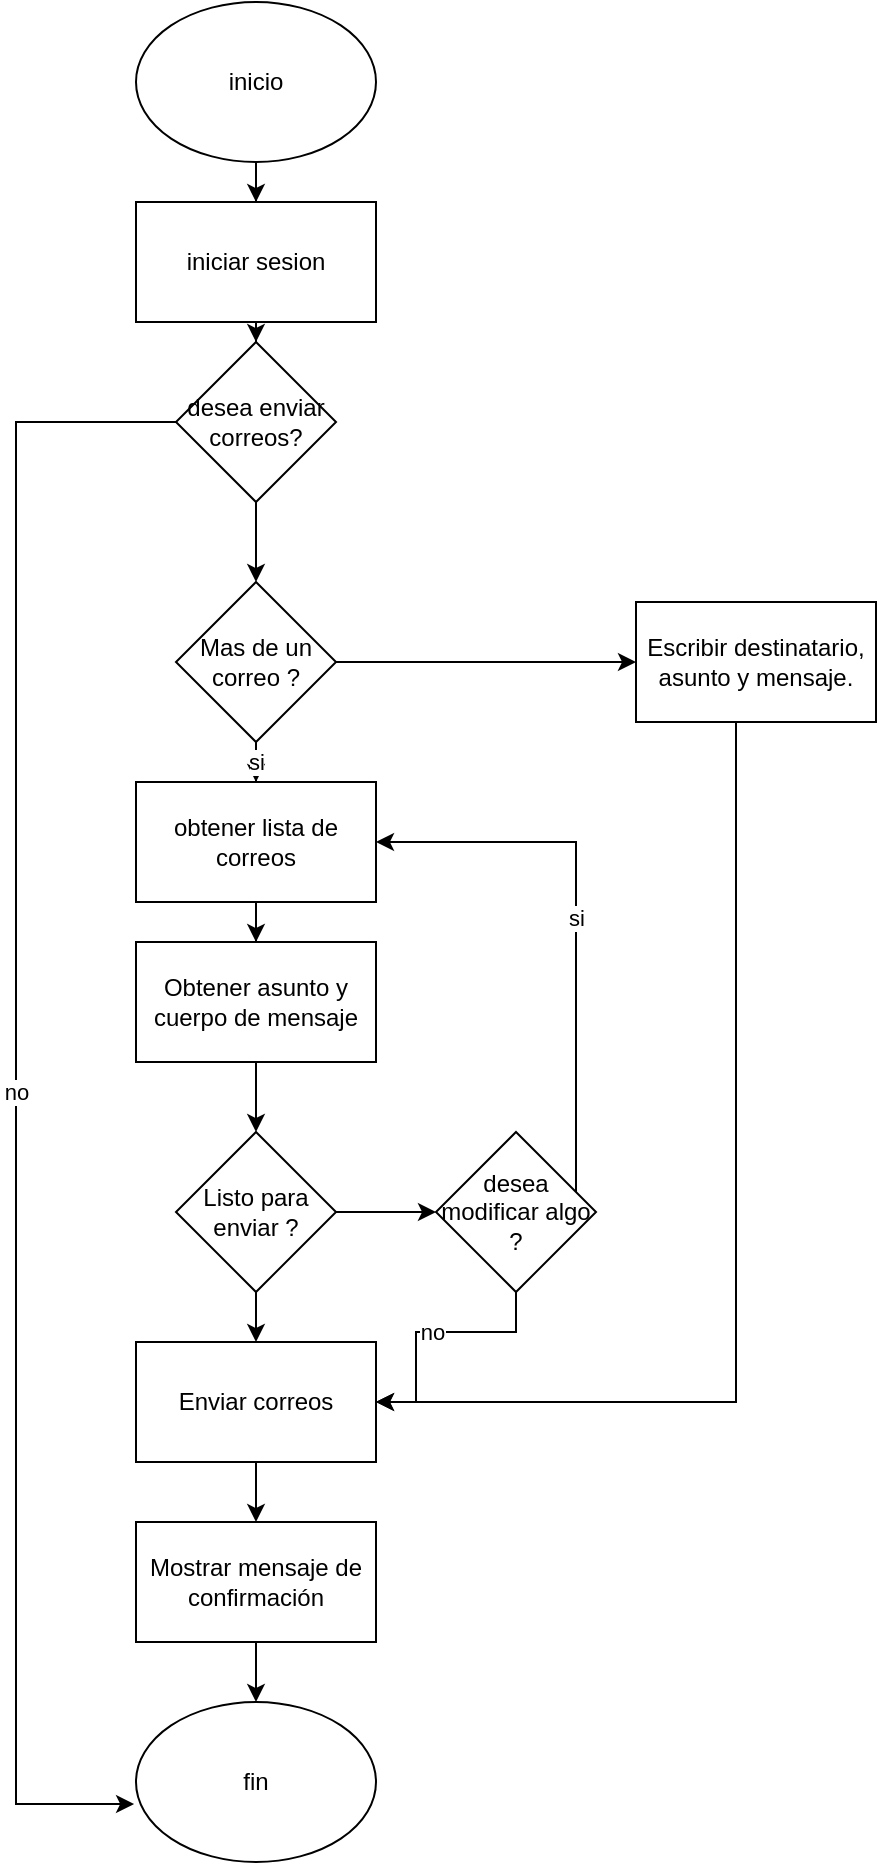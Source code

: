 <mxfile version="14.8.3" type="device"><diagram id="C5RBs43oDa-KdzZeNtuy" name="Page-1"><mxGraphModel dx="460" dy="779" grid="1" gridSize="10" guides="1" tooltips="1" connect="1" arrows="1" fold="1" page="1" pageScale="1" pageWidth="827" pageHeight="1169" math="0" shadow="0"><root><mxCell id="WIyWlLk6GJQsqaUBKTNV-0"/><mxCell id="WIyWlLk6GJQsqaUBKTNV-1" parent="WIyWlLk6GJQsqaUBKTNV-0"/><mxCell id="h1io0nBD2IPHWXIG2Wd4-1" style="edgeStyle=orthogonalEdgeStyle;rounded=0;orthogonalLoop=1;jettySize=auto;html=1;" edge="1" parent="WIyWlLk6GJQsqaUBKTNV-1" source="h1io0nBD2IPHWXIG2Wd4-0" target="h1io0nBD2IPHWXIG2Wd4-2"><mxGeometry relative="1" as="geometry"><mxPoint x="240" y="150" as="targetPoint"/></mxGeometry></mxCell><mxCell id="h1io0nBD2IPHWXIG2Wd4-0" value="inicio" style="ellipse;whiteSpace=wrap;html=1;" vertex="1" parent="WIyWlLk6GJQsqaUBKTNV-1"><mxGeometry x="180" y="20" width="120" height="80" as="geometry"/></mxCell><mxCell id="h1io0nBD2IPHWXIG2Wd4-3" style="edgeStyle=orthogonalEdgeStyle;rounded=0;orthogonalLoop=1;jettySize=auto;html=1;" edge="1" parent="WIyWlLk6GJQsqaUBKTNV-1" source="h1io0nBD2IPHWXIG2Wd4-2" target="h1io0nBD2IPHWXIG2Wd4-4"><mxGeometry relative="1" as="geometry"><mxPoint x="240" y="230" as="targetPoint"/></mxGeometry></mxCell><mxCell id="h1io0nBD2IPHWXIG2Wd4-2" value="iniciar sesion" style="rounded=0;whiteSpace=wrap;html=1;" vertex="1" parent="WIyWlLk6GJQsqaUBKTNV-1"><mxGeometry x="180" y="120" width="120" height="60" as="geometry"/></mxCell><mxCell id="h1io0nBD2IPHWXIG2Wd4-5" style="edgeStyle=orthogonalEdgeStyle;rounded=0;orthogonalLoop=1;jettySize=auto;html=1;" edge="1" parent="WIyWlLk6GJQsqaUBKTNV-1" source="h1io0nBD2IPHWXIG2Wd4-4" target="h1io0nBD2IPHWXIG2Wd4-6"><mxGeometry relative="1" as="geometry"><mxPoint x="240" y="330" as="targetPoint"/></mxGeometry></mxCell><mxCell id="h1io0nBD2IPHWXIG2Wd4-26" value="no" style="edgeStyle=orthogonalEdgeStyle;rounded=0;orthogonalLoop=1;jettySize=auto;html=1;entryX=-0.008;entryY=0.638;entryDx=0;entryDy=0;entryPerimeter=0;" edge="1" parent="WIyWlLk6GJQsqaUBKTNV-1" source="h1io0nBD2IPHWXIG2Wd4-4" target="h1io0nBD2IPHWXIG2Wd4-20"><mxGeometry relative="1" as="geometry"><Array as="points"><mxPoint x="120" y="230"/><mxPoint x="120" y="921"/></Array></mxGeometry></mxCell><mxCell id="h1io0nBD2IPHWXIG2Wd4-4" value="desea enviar correos?" style="rhombus;whiteSpace=wrap;html=1;" vertex="1" parent="WIyWlLk6GJQsqaUBKTNV-1"><mxGeometry x="200" y="190" width="80" height="80" as="geometry"/></mxCell><mxCell id="h1io0nBD2IPHWXIG2Wd4-7" value="si" style="edgeStyle=orthogonalEdgeStyle;rounded=0;orthogonalLoop=1;jettySize=auto;html=1;" edge="1" parent="WIyWlLk6GJQsqaUBKTNV-1" source="h1io0nBD2IPHWXIG2Wd4-6" target="h1io0nBD2IPHWXIG2Wd4-8"><mxGeometry relative="1" as="geometry"><mxPoint x="240" y="440" as="targetPoint"/></mxGeometry></mxCell><mxCell id="h1io0nBD2IPHWXIG2Wd4-23" style="edgeStyle=orthogonalEdgeStyle;rounded=0;orthogonalLoop=1;jettySize=auto;html=1;" edge="1" parent="WIyWlLk6GJQsqaUBKTNV-1" source="h1io0nBD2IPHWXIG2Wd4-6" target="h1io0nBD2IPHWXIG2Wd4-24"><mxGeometry relative="1" as="geometry"><mxPoint x="450" y="350" as="targetPoint"/></mxGeometry></mxCell><mxCell id="h1io0nBD2IPHWXIG2Wd4-6" value="Mas de un correo ? " style="rhombus;whiteSpace=wrap;html=1;" vertex="1" parent="WIyWlLk6GJQsqaUBKTNV-1"><mxGeometry x="200" y="310" width="80" height="80" as="geometry"/></mxCell><mxCell id="h1io0nBD2IPHWXIG2Wd4-9" style="edgeStyle=orthogonalEdgeStyle;rounded=0;orthogonalLoop=1;jettySize=auto;html=1;" edge="1" parent="WIyWlLk6GJQsqaUBKTNV-1" source="h1io0nBD2IPHWXIG2Wd4-8" target="h1io0nBD2IPHWXIG2Wd4-10"><mxGeometry relative="1" as="geometry"><mxPoint x="240" y="520" as="targetPoint"/></mxGeometry></mxCell><mxCell id="h1io0nBD2IPHWXIG2Wd4-8" value="obtener lista de correos" style="rounded=0;whiteSpace=wrap;html=1;" vertex="1" parent="WIyWlLk6GJQsqaUBKTNV-1"><mxGeometry x="180" y="410" width="120" height="60" as="geometry"/></mxCell><mxCell id="h1io0nBD2IPHWXIG2Wd4-11" style="edgeStyle=orthogonalEdgeStyle;rounded=0;orthogonalLoop=1;jettySize=auto;html=1;" edge="1" parent="WIyWlLk6GJQsqaUBKTNV-1" source="h1io0nBD2IPHWXIG2Wd4-10" target="h1io0nBD2IPHWXIG2Wd4-12"><mxGeometry relative="1" as="geometry"><mxPoint x="240" y="600" as="targetPoint"/></mxGeometry></mxCell><mxCell id="h1io0nBD2IPHWXIG2Wd4-10" value="Obtener asunto y cuerpo de mensaje" style="rounded=0;whiteSpace=wrap;html=1;" vertex="1" parent="WIyWlLk6GJQsqaUBKTNV-1"><mxGeometry x="180" y="490" width="120" height="60" as="geometry"/></mxCell><mxCell id="h1io0nBD2IPHWXIG2Wd4-13" style="edgeStyle=orthogonalEdgeStyle;rounded=0;orthogonalLoop=1;jettySize=auto;html=1;" edge="1" parent="WIyWlLk6GJQsqaUBKTNV-1" source="h1io0nBD2IPHWXIG2Wd4-12" target="h1io0nBD2IPHWXIG2Wd4-14"><mxGeometry relative="1" as="geometry"><mxPoint x="350" y="625" as="targetPoint"/></mxGeometry></mxCell><mxCell id="h1io0nBD2IPHWXIG2Wd4-15" style="edgeStyle=orthogonalEdgeStyle;rounded=0;orthogonalLoop=1;jettySize=auto;html=1;" edge="1" parent="WIyWlLk6GJQsqaUBKTNV-1" source="h1io0nBD2IPHWXIG2Wd4-12" target="h1io0nBD2IPHWXIG2Wd4-16"><mxGeometry relative="1" as="geometry"><mxPoint x="240" y="720" as="targetPoint"/></mxGeometry></mxCell><mxCell id="h1io0nBD2IPHWXIG2Wd4-12" value="Listo para enviar ? " style="rhombus;whiteSpace=wrap;html=1;" vertex="1" parent="WIyWlLk6GJQsqaUBKTNV-1"><mxGeometry x="200" y="585" width="80" height="80" as="geometry"/></mxCell><mxCell id="h1io0nBD2IPHWXIG2Wd4-21" value="no" style="edgeStyle=orthogonalEdgeStyle;rounded=0;orthogonalLoop=1;jettySize=auto;html=1;entryX=1;entryY=0.5;entryDx=0;entryDy=0;" edge="1" parent="WIyWlLk6GJQsqaUBKTNV-1" source="h1io0nBD2IPHWXIG2Wd4-14" target="h1io0nBD2IPHWXIG2Wd4-16"><mxGeometry relative="1" as="geometry"><Array as="points"><mxPoint x="370" y="685"/><mxPoint x="320" y="685"/><mxPoint x="320" y="720"/></Array></mxGeometry></mxCell><mxCell id="h1io0nBD2IPHWXIG2Wd4-22" value="si" style="edgeStyle=orthogonalEdgeStyle;rounded=0;orthogonalLoop=1;jettySize=auto;html=1;entryX=1;entryY=0.5;entryDx=0;entryDy=0;" edge="1" parent="WIyWlLk6GJQsqaUBKTNV-1" source="h1io0nBD2IPHWXIG2Wd4-14" target="h1io0nBD2IPHWXIG2Wd4-8"><mxGeometry relative="1" as="geometry"><Array as="points"><mxPoint x="400" y="440"/></Array></mxGeometry></mxCell><mxCell id="h1io0nBD2IPHWXIG2Wd4-14" value="desea modificar algo ? " style="rhombus;whiteSpace=wrap;html=1;" vertex="1" parent="WIyWlLk6GJQsqaUBKTNV-1"><mxGeometry x="330" y="585" width="80" height="80" as="geometry"/></mxCell><mxCell id="h1io0nBD2IPHWXIG2Wd4-17" style="edgeStyle=orthogonalEdgeStyle;rounded=0;orthogonalLoop=1;jettySize=auto;html=1;" edge="1" parent="WIyWlLk6GJQsqaUBKTNV-1" source="h1io0nBD2IPHWXIG2Wd4-16" target="h1io0nBD2IPHWXIG2Wd4-18"><mxGeometry relative="1" as="geometry"><mxPoint x="240" y="810" as="targetPoint"/></mxGeometry></mxCell><mxCell id="h1io0nBD2IPHWXIG2Wd4-16" value="Enviar correos" style="rounded=0;whiteSpace=wrap;html=1;" vertex="1" parent="WIyWlLk6GJQsqaUBKTNV-1"><mxGeometry x="180" y="690" width="120" height="60" as="geometry"/></mxCell><mxCell id="h1io0nBD2IPHWXIG2Wd4-19" style="edgeStyle=orthogonalEdgeStyle;rounded=0;orthogonalLoop=1;jettySize=auto;html=1;" edge="1" parent="WIyWlLk6GJQsqaUBKTNV-1" source="h1io0nBD2IPHWXIG2Wd4-18" target="h1io0nBD2IPHWXIG2Wd4-20"><mxGeometry relative="1" as="geometry"><mxPoint x="240" y="880" as="targetPoint"/></mxGeometry></mxCell><mxCell id="h1io0nBD2IPHWXIG2Wd4-18" value="Mostrar mensaje de confirmación" style="rounded=0;whiteSpace=wrap;html=1;" vertex="1" parent="WIyWlLk6GJQsqaUBKTNV-1"><mxGeometry x="180" y="780" width="120" height="60" as="geometry"/></mxCell><mxCell id="h1io0nBD2IPHWXIG2Wd4-20" value="fin" style="ellipse;whiteSpace=wrap;html=1;" vertex="1" parent="WIyWlLk6GJQsqaUBKTNV-1"><mxGeometry x="180" y="870" width="120" height="80" as="geometry"/></mxCell><mxCell id="h1io0nBD2IPHWXIG2Wd4-25" style="edgeStyle=orthogonalEdgeStyle;rounded=0;orthogonalLoop=1;jettySize=auto;html=1;entryX=1;entryY=0.5;entryDx=0;entryDy=0;" edge="1" parent="WIyWlLk6GJQsqaUBKTNV-1" source="h1io0nBD2IPHWXIG2Wd4-24" target="h1io0nBD2IPHWXIG2Wd4-16"><mxGeometry relative="1" as="geometry"><Array as="points"><mxPoint x="480" y="720"/></Array></mxGeometry></mxCell><mxCell id="h1io0nBD2IPHWXIG2Wd4-24" value="Escribir destinatario, asunto y mensaje." style="rounded=0;whiteSpace=wrap;html=1;" vertex="1" parent="WIyWlLk6GJQsqaUBKTNV-1"><mxGeometry x="430" y="320" width="120" height="60" as="geometry"/></mxCell></root></mxGraphModel></diagram></mxfile>